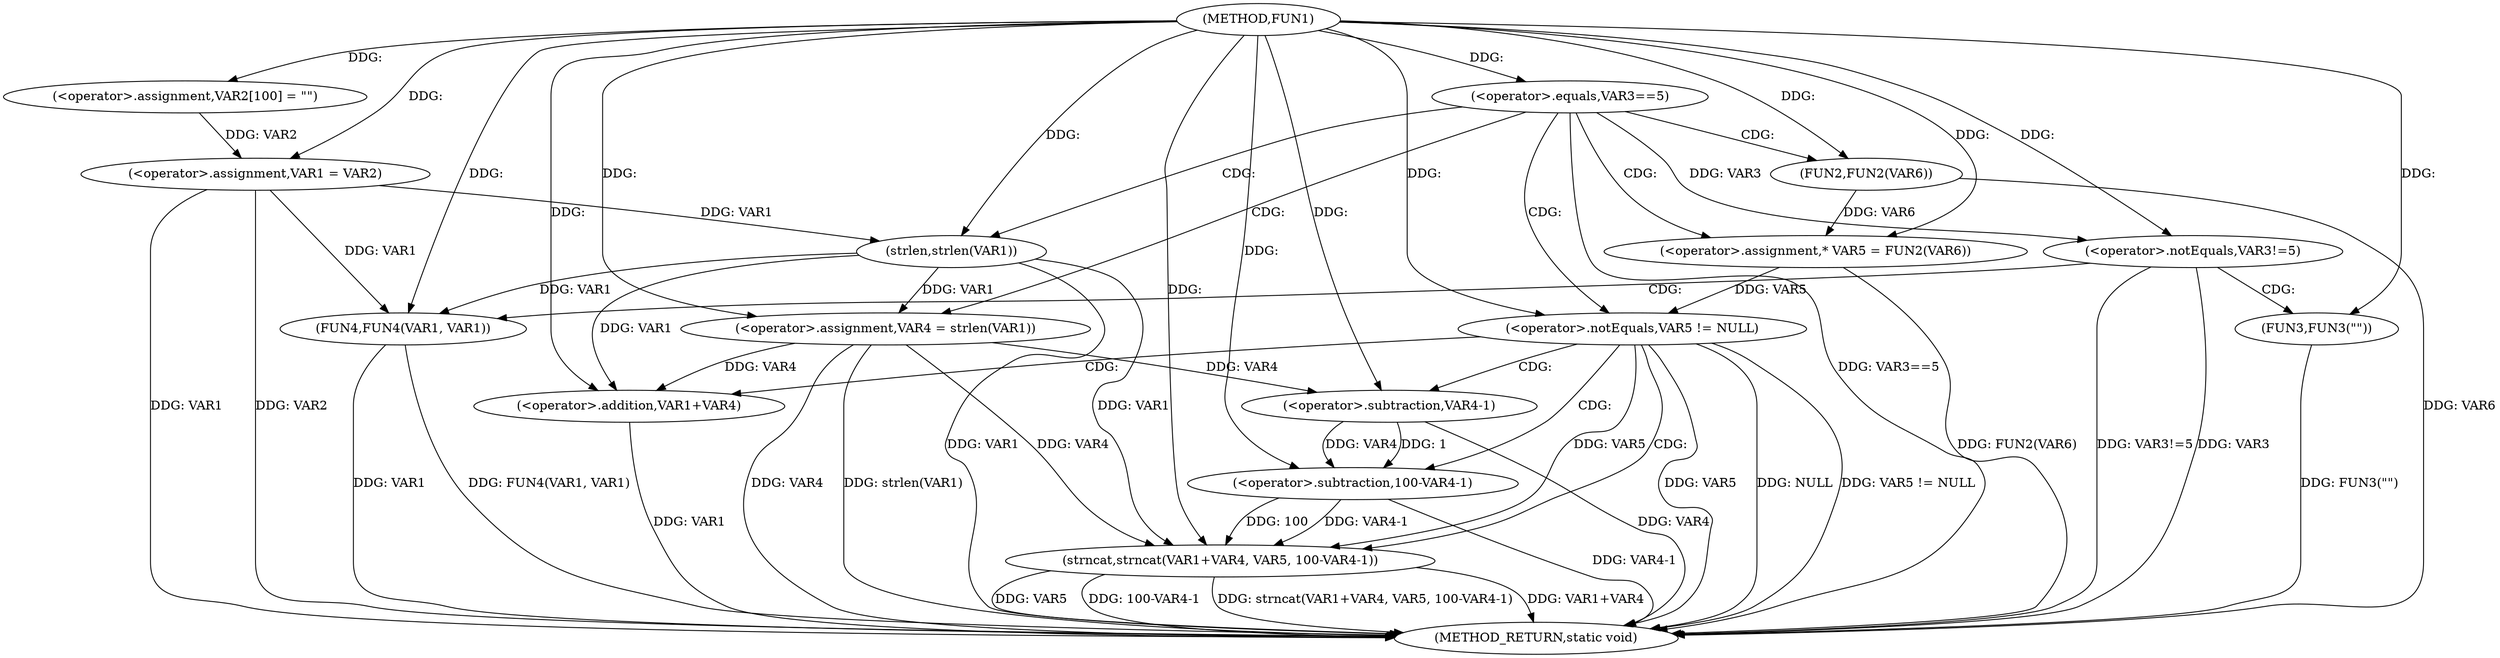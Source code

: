 digraph FUN1 {  
"1000100" [label = "(METHOD,FUN1)" ]
"1000153" [label = "(METHOD_RETURN,static void)" ]
"1000104" [label = "(<operator>.assignment,VAR2[100] = \"\")" ]
"1000107" [label = "(<operator>.assignment,VAR1 = VAR2)" ]
"1000111" [label = "(<operator>.equals,VAR3==5)" ]
"1000117" [label = "(<operator>.assignment,VAR4 = strlen(VAR1))" ]
"1000119" [label = "(strlen,strlen(VAR1))" ]
"1000122" [label = "(<operator>.assignment,* VAR5 = FUN2(VAR6))" ]
"1000124" [label = "(FUN2,FUN2(VAR6))" ]
"1000127" [label = "(<operator>.notEquals,VAR5 != NULL)" ]
"1000131" [label = "(strncat,strncat(VAR1+VAR4, VAR5, 100-VAR4-1))" ]
"1000132" [label = "(<operator>.addition,VAR1+VAR4)" ]
"1000136" [label = "(<operator>.subtraction,100-VAR4-1)" ]
"1000138" [label = "(<operator>.subtraction,VAR4-1)" ]
"1000142" [label = "(<operator>.notEquals,VAR3!=5)" ]
"1000146" [label = "(FUN3,FUN3(\"\"))" ]
"1000150" [label = "(FUN4,FUN4(VAR1, VAR1))" ]
  "1000142" -> "1000153"  [ label = "DDG: VAR3!=5"] 
  "1000124" -> "1000153"  [ label = "DDG: VAR6"] 
  "1000107" -> "1000153"  [ label = "DDG: VAR1"] 
  "1000150" -> "1000153"  [ label = "DDG: VAR1"] 
  "1000127" -> "1000153"  [ label = "DDG: NULL"] 
  "1000127" -> "1000153"  [ label = "DDG: VAR5 != NULL"] 
  "1000117" -> "1000153"  [ label = "DDG: VAR4"] 
  "1000132" -> "1000153"  [ label = "DDG: VAR1"] 
  "1000150" -> "1000153"  [ label = "DDG: FUN4(VAR1, VAR1)"] 
  "1000117" -> "1000153"  [ label = "DDG: strlen(VAR1)"] 
  "1000146" -> "1000153"  [ label = "DDG: FUN3(\"\")"] 
  "1000111" -> "1000153"  [ label = "DDG: VAR3==5"] 
  "1000107" -> "1000153"  [ label = "DDG: VAR2"] 
  "1000131" -> "1000153"  [ label = "DDG: VAR1+VAR4"] 
  "1000138" -> "1000153"  [ label = "DDG: VAR4"] 
  "1000131" -> "1000153"  [ label = "DDG: VAR5"] 
  "1000119" -> "1000153"  [ label = "DDG: VAR1"] 
  "1000142" -> "1000153"  [ label = "DDG: VAR3"] 
  "1000131" -> "1000153"  [ label = "DDG: 100-VAR4-1"] 
  "1000127" -> "1000153"  [ label = "DDG: VAR5"] 
  "1000136" -> "1000153"  [ label = "DDG: VAR4-1"] 
  "1000131" -> "1000153"  [ label = "DDG: strncat(VAR1+VAR4, VAR5, 100-VAR4-1)"] 
  "1000122" -> "1000153"  [ label = "DDG: FUN2(VAR6)"] 
  "1000100" -> "1000104"  [ label = "DDG: "] 
  "1000104" -> "1000107"  [ label = "DDG: VAR2"] 
  "1000100" -> "1000107"  [ label = "DDG: "] 
  "1000100" -> "1000111"  [ label = "DDG: "] 
  "1000119" -> "1000117"  [ label = "DDG: VAR1"] 
  "1000100" -> "1000117"  [ label = "DDG: "] 
  "1000107" -> "1000119"  [ label = "DDG: VAR1"] 
  "1000100" -> "1000119"  [ label = "DDG: "] 
  "1000124" -> "1000122"  [ label = "DDG: VAR6"] 
  "1000100" -> "1000122"  [ label = "DDG: "] 
  "1000100" -> "1000124"  [ label = "DDG: "] 
  "1000122" -> "1000127"  [ label = "DDG: VAR5"] 
  "1000100" -> "1000127"  [ label = "DDG: "] 
  "1000119" -> "1000131"  [ label = "DDG: VAR1"] 
  "1000100" -> "1000131"  [ label = "DDG: "] 
  "1000117" -> "1000131"  [ label = "DDG: VAR4"] 
  "1000119" -> "1000132"  [ label = "DDG: VAR1"] 
  "1000100" -> "1000132"  [ label = "DDG: "] 
  "1000117" -> "1000132"  [ label = "DDG: VAR4"] 
  "1000127" -> "1000131"  [ label = "DDG: VAR5"] 
  "1000136" -> "1000131"  [ label = "DDG: 100"] 
  "1000136" -> "1000131"  [ label = "DDG: VAR4-1"] 
  "1000100" -> "1000136"  [ label = "DDG: "] 
  "1000138" -> "1000136"  [ label = "DDG: VAR4"] 
  "1000138" -> "1000136"  [ label = "DDG: 1"] 
  "1000100" -> "1000138"  [ label = "DDG: "] 
  "1000117" -> "1000138"  [ label = "DDG: VAR4"] 
  "1000111" -> "1000142"  [ label = "DDG: VAR3"] 
  "1000100" -> "1000142"  [ label = "DDG: "] 
  "1000100" -> "1000146"  [ label = "DDG: "] 
  "1000107" -> "1000150"  [ label = "DDG: VAR1"] 
  "1000119" -> "1000150"  [ label = "DDG: VAR1"] 
  "1000100" -> "1000150"  [ label = "DDG: "] 
  "1000111" -> "1000117"  [ label = "CDG: "] 
  "1000111" -> "1000127"  [ label = "CDG: "] 
  "1000111" -> "1000124"  [ label = "CDG: "] 
  "1000111" -> "1000119"  [ label = "CDG: "] 
  "1000111" -> "1000122"  [ label = "CDG: "] 
  "1000127" -> "1000131"  [ label = "CDG: "] 
  "1000127" -> "1000132"  [ label = "CDG: "] 
  "1000127" -> "1000136"  [ label = "CDG: "] 
  "1000127" -> "1000138"  [ label = "CDG: "] 
  "1000142" -> "1000150"  [ label = "CDG: "] 
  "1000142" -> "1000146"  [ label = "CDG: "] 
}
